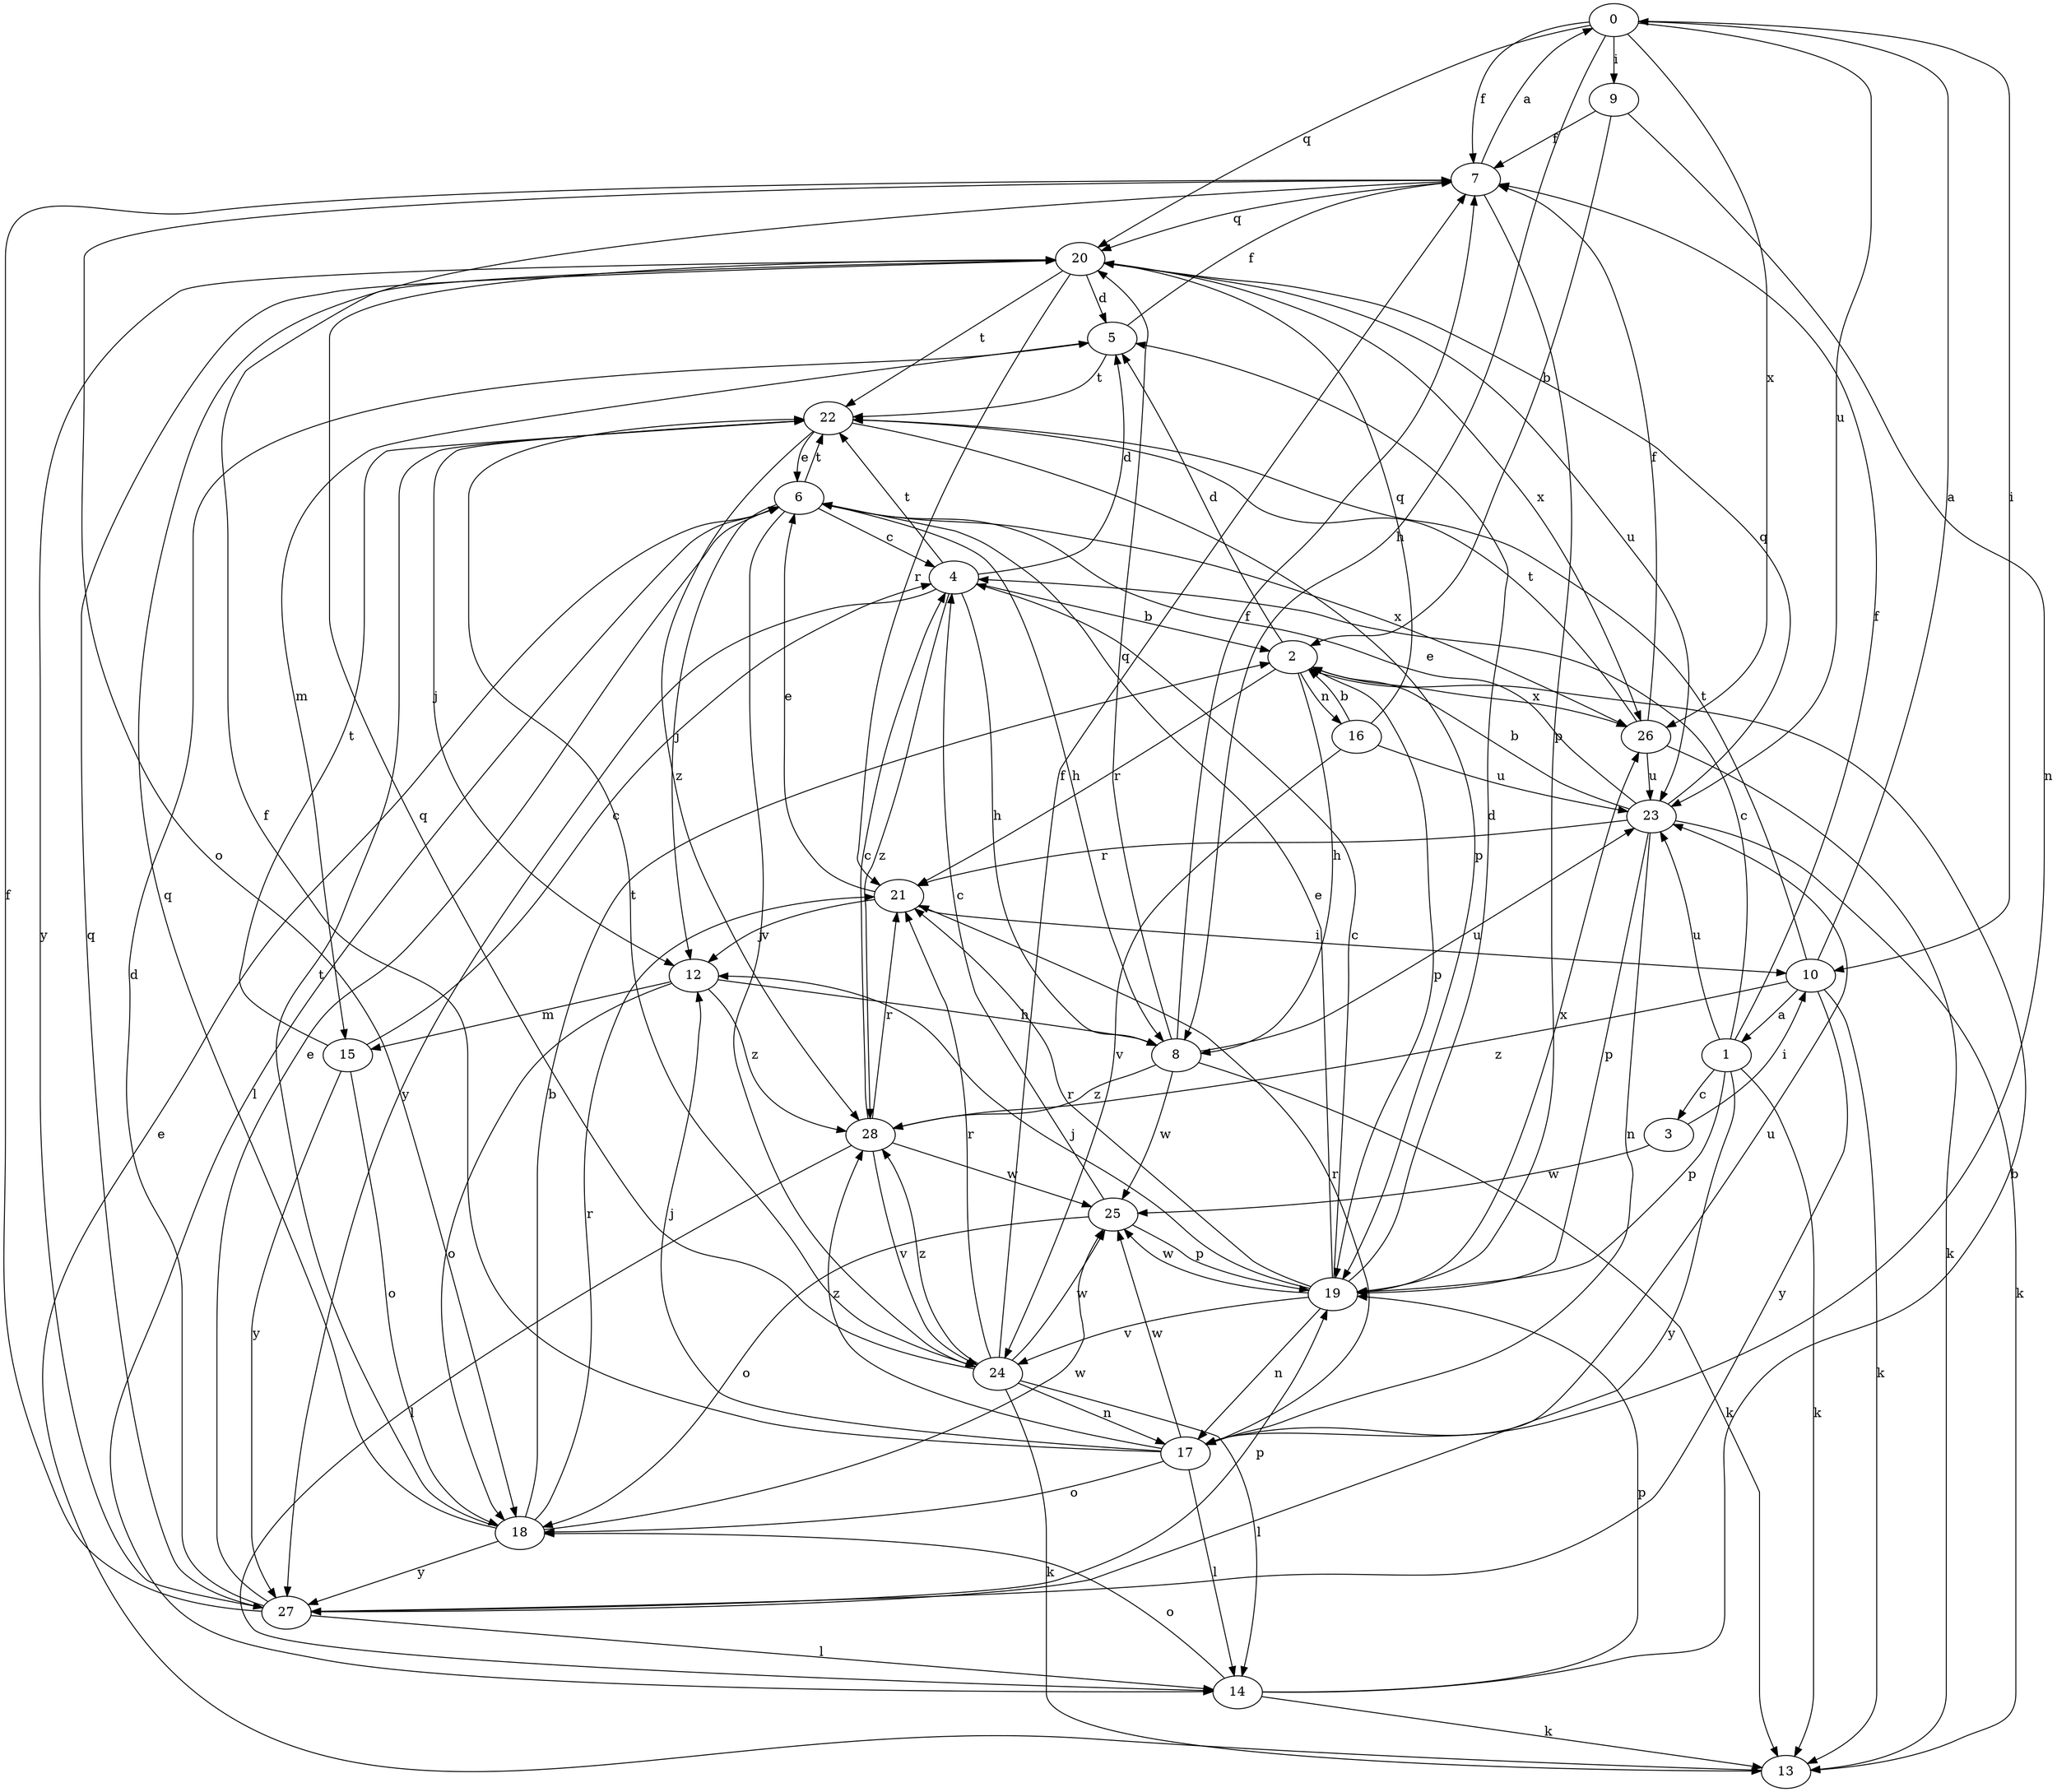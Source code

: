 strict digraph  {
0;
1;
2;
3;
4;
5;
6;
7;
8;
9;
10;
12;
13;
14;
15;
16;
17;
18;
19;
20;
21;
22;
23;
24;
25;
26;
27;
28;
0 -> 7  [label=f];
0 -> 8  [label=h];
0 -> 9  [label=i];
0 -> 10  [label=i];
0 -> 20  [label=q];
0 -> 23  [label=u];
0 -> 26  [label=x];
1 -> 3  [label=c];
1 -> 4  [label=c];
1 -> 7  [label=f];
1 -> 13  [label=k];
1 -> 19  [label=p];
1 -> 23  [label=u];
1 -> 27  [label=y];
2 -> 5  [label=d];
2 -> 8  [label=h];
2 -> 16  [label=n];
2 -> 19  [label=p];
2 -> 21  [label=r];
2 -> 26  [label=x];
3 -> 10  [label=i];
3 -> 25  [label=w];
4 -> 2  [label=b];
4 -> 5  [label=d];
4 -> 8  [label=h];
4 -> 22  [label=t];
4 -> 27  [label=y];
4 -> 28  [label=z];
5 -> 7  [label=f];
5 -> 15  [label=m];
5 -> 22  [label=t];
6 -> 4  [label=c];
6 -> 8  [label=h];
6 -> 12  [label=j];
6 -> 14  [label=l];
6 -> 22  [label=t];
6 -> 24  [label=v];
6 -> 26  [label=x];
7 -> 0  [label=a];
7 -> 18  [label=o];
7 -> 19  [label=p];
7 -> 20  [label=q];
8 -> 7  [label=f];
8 -> 13  [label=k];
8 -> 20  [label=q];
8 -> 23  [label=u];
8 -> 25  [label=w];
8 -> 28  [label=z];
9 -> 2  [label=b];
9 -> 7  [label=f];
9 -> 17  [label=n];
10 -> 0  [label=a];
10 -> 1  [label=a];
10 -> 13  [label=k];
10 -> 22  [label=t];
10 -> 27  [label=y];
10 -> 28  [label=z];
12 -> 8  [label=h];
12 -> 15  [label=m];
12 -> 18  [label=o];
12 -> 28  [label=z];
13 -> 6  [label=e];
14 -> 2  [label=b];
14 -> 13  [label=k];
14 -> 18  [label=o];
14 -> 19  [label=p];
15 -> 4  [label=c];
15 -> 18  [label=o];
15 -> 22  [label=t];
15 -> 27  [label=y];
16 -> 2  [label=b];
16 -> 20  [label=q];
16 -> 23  [label=u];
16 -> 24  [label=v];
17 -> 7  [label=f];
17 -> 12  [label=j];
17 -> 14  [label=l];
17 -> 18  [label=o];
17 -> 21  [label=r];
17 -> 23  [label=u];
17 -> 25  [label=w];
17 -> 28  [label=z];
18 -> 2  [label=b];
18 -> 20  [label=q];
18 -> 21  [label=r];
18 -> 22  [label=t];
18 -> 25  [label=w];
18 -> 27  [label=y];
19 -> 4  [label=c];
19 -> 5  [label=d];
19 -> 6  [label=e];
19 -> 12  [label=j];
19 -> 17  [label=n];
19 -> 21  [label=r];
19 -> 24  [label=v];
19 -> 25  [label=w];
19 -> 26  [label=x];
20 -> 5  [label=d];
20 -> 21  [label=r];
20 -> 22  [label=t];
20 -> 23  [label=u];
20 -> 26  [label=x];
20 -> 27  [label=y];
21 -> 6  [label=e];
21 -> 10  [label=i];
21 -> 12  [label=j];
22 -> 6  [label=e];
22 -> 12  [label=j];
22 -> 19  [label=p];
22 -> 28  [label=z];
23 -> 2  [label=b];
23 -> 6  [label=e];
23 -> 13  [label=k];
23 -> 17  [label=n];
23 -> 19  [label=p];
23 -> 20  [label=q];
23 -> 21  [label=r];
24 -> 7  [label=f];
24 -> 13  [label=k];
24 -> 14  [label=l];
24 -> 17  [label=n];
24 -> 20  [label=q];
24 -> 21  [label=r];
24 -> 22  [label=t];
24 -> 25  [label=w];
24 -> 28  [label=z];
25 -> 4  [label=c];
25 -> 18  [label=o];
25 -> 19  [label=p];
26 -> 7  [label=f];
26 -> 13  [label=k];
26 -> 22  [label=t];
26 -> 23  [label=u];
27 -> 5  [label=d];
27 -> 6  [label=e];
27 -> 7  [label=f];
27 -> 14  [label=l];
27 -> 19  [label=p];
27 -> 20  [label=q];
28 -> 4  [label=c];
28 -> 14  [label=l];
28 -> 21  [label=r];
28 -> 24  [label=v];
28 -> 25  [label=w];
}

